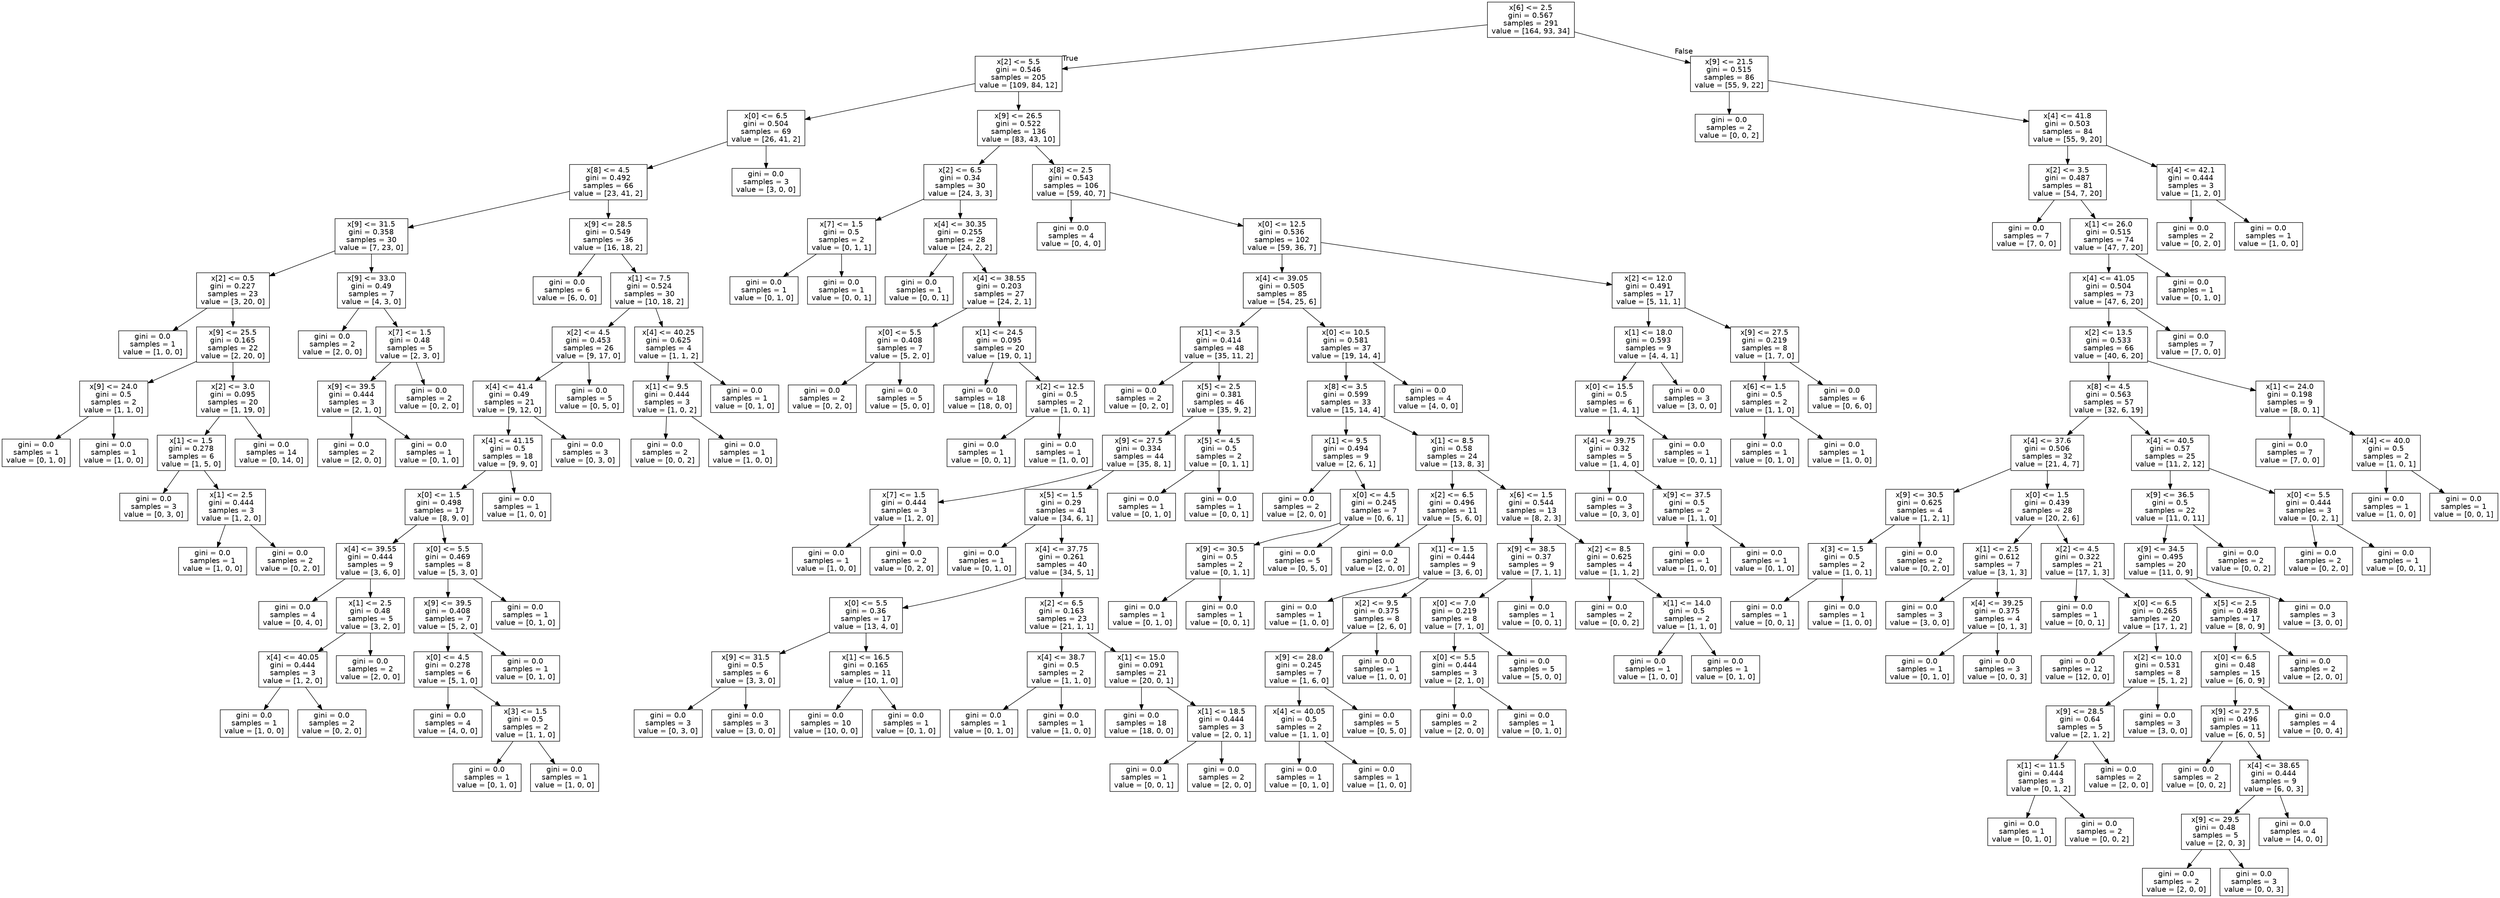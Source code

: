 digraph Tree {
node [shape=box, fontname="helvetica"] ;
edge [fontname="helvetica"] ;
0 [label="x[6] <= 2.5\ngini = 0.567\nsamples = 291\nvalue = [164, 93, 34]"] ;
1 [label="x[2] <= 5.5\ngini = 0.546\nsamples = 205\nvalue = [109, 84, 12]"] ;
0 -> 1 [labeldistance=2.5, labelangle=45, headlabel="True"] ;
2 [label="x[0] <= 6.5\ngini = 0.504\nsamples = 69\nvalue = [26, 41, 2]"] ;
1 -> 2 ;
3 [label="x[8] <= 4.5\ngini = 0.492\nsamples = 66\nvalue = [23, 41, 2]"] ;
2 -> 3 ;
4 [label="x[9] <= 31.5\ngini = 0.358\nsamples = 30\nvalue = [7, 23, 0]"] ;
3 -> 4 ;
5 [label="x[2] <= 0.5\ngini = 0.227\nsamples = 23\nvalue = [3, 20, 0]"] ;
4 -> 5 ;
6 [label="gini = 0.0\nsamples = 1\nvalue = [1, 0, 0]"] ;
5 -> 6 ;
7 [label="x[9] <= 25.5\ngini = 0.165\nsamples = 22\nvalue = [2, 20, 0]"] ;
5 -> 7 ;
8 [label="x[9] <= 24.0\ngini = 0.5\nsamples = 2\nvalue = [1, 1, 0]"] ;
7 -> 8 ;
9 [label="gini = 0.0\nsamples = 1\nvalue = [0, 1, 0]"] ;
8 -> 9 ;
10 [label="gini = 0.0\nsamples = 1\nvalue = [1, 0, 0]"] ;
8 -> 10 ;
11 [label="x[2] <= 3.0\ngini = 0.095\nsamples = 20\nvalue = [1, 19, 0]"] ;
7 -> 11 ;
12 [label="x[1] <= 1.5\ngini = 0.278\nsamples = 6\nvalue = [1, 5, 0]"] ;
11 -> 12 ;
13 [label="gini = 0.0\nsamples = 3\nvalue = [0, 3, 0]"] ;
12 -> 13 ;
14 [label="x[1] <= 2.5\ngini = 0.444\nsamples = 3\nvalue = [1, 2, 0]"] ;
12 -> 14 ;
15 [label="gini = 0.0\nsamples = 1\nvalue = [1, 0, 0]"] ;
14 -> 15 ;
16 [label="gini = 0.0\nsamples = 2\nvalue = [0, 2, 0]"] ;
14 -> 16 ;
17 [label="gini = 0.0\nsamples = 14\nvalue = [0, 14, 0]"] ;
11 -> 17 ;
18 [label="x[9] <= 33.0\ngini = 0.49\nsamples = 7\nvalue = [4, 3, 0]"] ;
4 -> 18 ;
19 [label="gini = 0.0\nsamples = 2\nvalue = [2, 0, 0]"] ;
18 -> 19 ;
20 [label="x[7] <= 1.5\ngini = 0.48\nsamples = 5\nvalue = [2, 3, 0]"] ;
18 -> 20 ;
21 [label="x[9] <= 39.5\ngini = 0.444\nsamples = 3\nvalue = [2, 1, 0]"] ;
20 -> 21 ;
22 [label="gini = 0.0\nsamples = 2\nvalue = [2, 0, 0]"] ;
21 -> 22 ;
23 [label="gini = 0.0\nsamples = 1\nvalue = [0, 1, 0]"] ;
21 -> 23 ;
24 [label="gini = 0.0\nsamples = 2\nvalue = [0, 2, 0]"] ;
20 -> 24 ;
25 [label="x[9] <= 28.5\ngini = 0.549\nsamples = 36\nvalue = [16, 18, 2]"] ;
3 -> 25 ;
26 [label="gini = 0.0\nsamples = 6\nvalue = [6, 0, 0]"] ;
25 -> 26 ;
27 [label="x[1] <= 7.5\ngini = 0.524\nsamples = 30\nvalue = [10, 18, 2]"] ;
25 -> 27 ;
28 [label="x[2] <= 4.5\ngini = 0.453\nsamples = 26\nvalue = [9, 17, 0]"] ;
27 -> 28 ;
29 [label="x[4] <= 41.4\ngini = 0.49\nsamples = 21\nvalue = [9, 12, 0]"] ;
28 -> 29 ;
30 [label="x[4] <= 41.15\ngini = 0.5\nsamples = 18\nvalue = [9, 9, 0]"] ;
29 -> 30 ;
31 [label="x[0] <= 1.5\ngini = 0.498\nsamples = 17\nvalue = [8, 9, 0]"] ;
30 -> 31 ;
32 [label="x[4] <= 39.55\ngini = 0.444\nsamples = 9\nvalue = [3, 6, 0]"] ;
31 -> 32 ;
33 [label="gini = 0.0\nsamples = 4\nvalue = [0, 4, 0]"] ;
32 -> 33 ;
34 [label="x[1] <= 2.5\ngini = 0.48\nsamples = 5\nvalue = [3, 2, 0]"] ;
32 -> 34 ;
35 [label="x[4] <= 40.05\ngini = 0.444\nsamples = 3\nvalue = [1, 2, 0]"] ;
34 -> 35 ;
36 [label="gini = 0.0\nsamples = 1\nvalue = [1, 0, 0]"] ;
35 -> 36 ;
37 [label="gini = 0.0\nsamples = 2\nvalue = [0, 2, 0]"] ;
35 -> 37 ;
38 [label="gini = 0.0\nsamples = 2\nvalue = [2, 0, 0]"] ;
34 -> 38 ;
39 [label="x[0] <= 5.5\ngini = 0.469\nsamples = 8\nvalue = [5, 3, 0]"] ;
31 -> 39 ;
40 [label="x[9] <= 39.5\ngini = 0.408\nsamples = 7\nvalue = [5, 2, 0]"] ;
39 -> 40 ;
41 [label="x[0] <= 4.5\ngini = 0.278\nsamples = 6\nvalue = [5, 1, 0]"] ;
40 -> 41 ;
42 [label="gini = 0.0\nsamples = 4\nvalue = [4, 0, 0]"] ;
41 -> 42 ;
43 [label="x[3] <= 1.5\ngini = 0.5\nsamples = 2\nvalue = [1, 1, 0]"] ;
41 -> 43 ;
44 [label="gini = 0.0\nsamples = 1\nvalue = [0, 1, 0]"] ;
43 -> 44 ;
45 [label="gini = 0.0\nsamples = 1\nvalue = [1, 0, 0]"] ;
43 -> 45 ;
46 [label="gini = 0.0\nsamples = 1\nvalue = [0, 1, 0]"] ;
40 -> 46 ;
47 [label="gini = 0.0\nsamples = 1\nvalue = [0, 1, 0]"] ;
39 -> 47 ;
48 [label="gini = 0.0\nsamples = 1\nvalue = [1, 0, 0]"] ;
30 -> 48 ;
49 [label="gini = 0.0\nsamples = 3\nvalue = [0, 3, 0]"] ;
29 -> 49 ;
50 [label="gini = 0.0\nsamples = 5\nvalue = [0, 5, 0]"] ;
28 -> 50 ;
51 [label="x[4] <= 40.25\ngini = 0.625\nsamples = 4\nvalue = [1, 1, 2]"] ;
27 -> 51 ;
52 [label="x[1] <= 9.5\ngini = 0.444\nsamples = 3\nvalue = [1, 0, 2]"] ;
51 -> 52 ;
53 [label="gini = 0.0\nsamples = 2\nvalue = [0, 0, 2]"] ;
52 -> 53 ;
54 [label="gini = 0.0\nsamples = 1\nvalue = [1, 0, 0]"] ;
52 -> 54 ;
55 [label="gini = 0.0\nsamples = 1\nvalue = [0, 1, 0]"] ;
51 -> 55 ;
56 [label="gini = 0.0\nsamples = 3\nvalue = [3, 0, 0]"] ;
2 -> 56 ;
57 [label="x[9] <= 26.5\ngini = 0.522\nsamples = 136\nvalue = [83, 43, 10]"] ;
1 -> 57 ;
58 [label="x[2] <= 6.5\ngini = 0.34\nsamples = 30\nvalue = [24, 3, 3]"] ;
57 -> 58 ;
59 [label="x[7] <= 1.5\ngini = 0.5\nsamples = 2\nvalue = [0, 1, 1]"] ;
58 -> 59 ;
60 [label="gini = 0.0\nsamples = 1\nvalue = [0, 1, 0]"] ;
59 -> 60 ;
61 [label="gini = 0.0\nsamples = 1\nvalue = [0, 0, 1]"] ;
59 -> 61 ;
62 [label="x[4] <= 30.35\ngini = 0.255\nsamples = 28\nvalue = [24, 2, 2]"] ;
58 -> 62 ;
63 [label="gini = 0.0\nsamples = 1\nvalue = [0, 0, 1]"] ;
62 -> 63 ;
64 [label="x[4] <= 38.55\ngini = 0.203\nsamples = 27\nvalue = [24, 2, 1]"] ;
62 -> 64 ;
65 [label="x[0] <= 5.5\ngini = 0.408\nsamples = 7\nvalue = [5, 2, 0]"] ;
64 -> 65 ;
66 [label="gini = 0.0\nsamples = 2\nvalue = [0, 2, 0]"] ;
65 -> 66 ;
67 [label="gini = 0.0\nsamples = 5\nvalue = [5, 0, 0]"] ;
65 -> 67 ;
68 [label="x[1] <= 24.5\ngini = 0.095\nsamples = 20\nvalue = [19, 0, 1]"] ;
64 -> 68 ;
69 [label="gini = 0.0\nsamples = 18\nvalue = [18, 0, 0]"] ;
68 -> 69 ;
70 [label="x[2] <= 12.5\ngini = 0.5\nsamples = 2\nvalue = [1, 0, 1]"] ;
68 -> 70 ;
71 [label="gini = 0.0\nsamples = 1\nvalue = [0, 0, 1]"] ;
70 -> 71 ;
72 [label="gini = 0.0\nsamples = 1\nvalue = [1, 0, 0]"] ;
70 -> 72 ;
73 [label="x[8] <= 2.5\ngini = 0.543\nsamples = 106\nvalue = [59, 40, 7]"] ;
57 -> 73 ;
74 [label="gini = 0.0\nsamples = 4\nvalue = [0, 4, 0]"] ;
73 -> 74 ;
75 [label="x[0] <= 12.5\ngini = 0.536\nsamples = 102\nvalue = [59, 36, 7]"] ;
73 -> 75 ;
76 [label="x[4] <= 39.05\ngini = 0.505\nsamples = 85\nvalue = [54, 25, 6]"] ;
75 -> 76 ;
77 [label="x[1] <= 3.5\ngini = 0.414\nsamples = 48\nvalue = [35, 11, 2]"] ;
76 -> 77 ;
78 [label="gini = 0.0\nsamples = 2\nvalue = [0, 2, 0]"] ;
77 -> 78 ;
79 [label="x[5] <= 2.5\ngini = 0.381\nsamples = 46\nvalue = [35, 9, 2]"] ;
77 -> 79 ;
80 [label="x[9] <= 27.5\ngini = 0.334\nsamples = 44\nvalue = [35, 8, 1]"] ;
79 -> 80 ;
81 [label="x[7] <= 1.5\ngini = 0.444\nsamples = 3\nvalue = [1, 2, 0]"] ;
80 -> 81 ;
82 [label="gini = 0.0\nsamples = 1\nvalue = [1, 0, 0]"] ;
81 -> 82 ;
83 [label="gini = 0.0\nsamples = 2\nvalue = [0, 2, 0]"] ;
81 -> 83 ;
84 [label="x[5] <= 1.5\ngini = 0.29\nsamples = 41\nvalue = [34, 6, 1]"] ;
80 -> 84 ;
85 [label="gini = 0.0\nsamples = 1\nvalue = [0, 1, 0]"] ;
84 -> 85 ;
86 [label="x[4] <= 37.75\ngini = 0.261\nsamples = 40\nvalue = [34, 5, 1]"] ;
84 -> 86 ;
87 [label="x[0] <= 5.5\ngini = 0.36\nsamples = 17\nvalue = [13, 4, 0]"] ;
86 -> 87 ;
88 [label="x[9] <= 31.5\ngini = 0.5\nsamples = 6\nvalue = [3, 3, 0]"] ;
87 -> 88 ;
89 [label="gini = 0.0\nsamples = 3\nvalue = [0, 3, 0]"] ;
88 -> 89 ;
90 [label="gini = 0.0\nsamples = 3\nvalue = [3, 0, 0]"] ;
88 -> 90 ;
91 [label="x[1] <= 16.5\ngini = 0.165\nsamples = 11\nvalue = [10, 1, 0]"] ;
87 -> 91 ;
92 [label="gini = 0.0\nsamples = 10\nvalue = [10, 0, 0]"] ;
91 -> 92 ;
93 [label="gini = 0.0\nsamples = 1\nvalue = [0, 1, 0]"] ;
91 -> 93 ;
94 [label="x[2] <= 6.5\ngini = 0.163\nsamples = 23\nvalue = [21, 1, 1]"] ;
86 -> 94 ;
95 [label="x[4] <= 38.7\ngini = 0.5\nsamples = 2\nvalue = [1, 1, 0]"] ;
94 -> 95 ;
96 [label="gini = 0.0\nsamples = 1\nvalue = [0, 1, 0]"] ;
95 -> 96 ;
97 [label="gini = 0.0\nsamples = 1\nvalue = [1, 0, 0]"] ;
95 -> 97 ;
98 [label="x[1] <= 15.0\ngini = 0.091\nsamples = 21\nvalue = [20, 0, 1]"] ;
94 -> 98 ;
99 [label="gini = 0.0\nsamples = 18\nvalue = [18, 0, 0]"] ;
98 -> 99 ;
100 [label="x[1] <= 18.5\ngini = 0.444\nsamples = 3\nvalue = [2, 0, 1]"] ;
98 -> 100 ;
101 [label="gini = 0.0\nsamples = 1\nvalue = [0, 0, 1]"] ;
100 -> 101 ;
102 [label="gini = 0.0\nsamples = 2\nvalue = [2, 0, 0]"] ;
100 -> 102 ;
103 [label="x[5] <= 4.5\ngini = 0.5\nsamples = 2\nvalue = [0, 1, 1]"] ;
79 -> 103 ;
104 [label="gini = 0.0\nsamples = 1\nvalue = [0, 1, 0]"] ;
103 -> 104 ;
105 [label="gini = 0.0\nsamples = 1\nvalue = [0, 0, 1]"] ;
103 -> 105 ;
106 [label="x[0] <= 10.5\ngini = 0.581\nsamples = 37\nvalue = [19, 14, 4]"] ;
76 -> 106 ;
107 [label="x[8] <= 3.5\ngini = 0.599\nsamples = 33\nvalue = [15, 14, 4]"] ;
106 -> 107 ;
108 [label="x[1] <= 9.5\ngini = 0.494\nsamples = 9\nvalue = [2, 6, 1]"] ;
107 -> 108 ;
109 [label="gini = 0.0\nsamples = 2\nvalue = [2, 0, 0]"] ;
108 -> 109 ;
110 [label="x[0] <= 4.5\ngini = 0.245\nsamples = 7\nvalue = [0, 6, 1]"] ;
108 -> 110 ;
111 [label="x[9] <= 30.5\ngini = 0.5\nsamples = 2\nvalue = [0, 1, 1]"] ;
110 -> 111 ;
112 [label="gini = 0.0\nsamples = 1\nvalue = [0, 1, 0]"] ;
111 -> 112 ;
113 [label="gini = 0.0\nsamples = 1\nvalue = [0, 0, 1]"] ;
111 -> 113 ;
114 [label="gini = 0.0\nsamples = 5\nvalue = [0, 5, 0]"] ;
110 -> 114 ;
115 [label="x[1] <= 8.5\ngini = 0.58\nsamples = 24\nvalue = [13, 8, 3]"] ;
107 -> 115 ;
116 [label="x[2] <= 6.5\ngini = 0.496\nsamples = 11\nvalue = [5, 6, 0]"] ;
115 -> 116 ;
117 [label="gini = 0.0\nsamples = 2\nvalue = [2, 0, 0]"] ;
116 -> 117 ;
118 [label="x[1] <= 1.5\ngini = 0.444\nsamples = 9\nvalue = [3, 6, 0]"] ;
116 -> 118 ;
119 [label="gini = 0.0\nsamples = 1\nvalue = [1, 0, 0]"] ;
118 -> 119 ;
120 [label="x[2] <= 9.5\ngini = 0.375\nsamples = 8\nvalue = [2, 6, 0]"] ;
118 -> 120 ;
121 [label="x[9] <= 28.0\ngini = 0.245\nsamples = 7\nvalue = [1, 6, 0]"] ;
120 -> 121 ;
122 [label="x[4] <= 40.05\ngini = 0.5\nsamples = 2\nvalue = [1, 1, 0]"] ;
121 -> 122 ;
123 [label="gini = 0.0\nsamples = 1\nvalue = [0, 1, 0]"] ;
122 -> 123 ;
124 [label="gini = 0.0\nsamples = 1\nvalue = [1, 0, 0]"] ;
122 -> 124 ;
125 [label="gini = 0.0\nsamples = 5\nvalue = [0, 5, 0]"] ;
121 -> 125 ;
126 [label="gini = 0.0\nsamples = 1\nvalue = [1, 0, 0]"] ;
120 -> 126 ;
127 [label="x[6] <= 1.5\ngini = 0.544\nsamples = 13\nvalue = [8, 2, 3]"] ;
115 -> 127 ;
128 [label="x[9] <= 38.5\ngini = 0.37\nsamples = 9\nvalue = [7, 1, 1]"] ;
127 -> 128 ;
129 [label="x[0] <= 7.0\ngini = 0.219\nsamples = 8\nvalue = [7, 1, 0]"] ;
128 -> 129 ;
130 [label="x[0] <= 5.5\ngini = 0.444\nsamples = 3\nvalue = [2, 1, 0]"] ;
129 -> 130 ;
131 [label="gini = 0.0\nsamples = 2\nvalue = [2, 0, 0]"] ;
130 -> 131 ;
132 [label="gini = 0.0\nsamples = 1\nvalue = [0, 1, 0]"] ;
130 -> 132 ;
133 [label="gini = 0.0\nsamples = 5\nvalue = [5, 0, 0]"] ;
129 -> 133 ;
134 [label="gini = 0.0\nsamples = 1\nvalue = [0, 0, 1]"] ;
128 -> 134 ;
135 [label="x[2] <= 8.5\ngini = 0.625\nsamples = 4\nvalue = [1, 1, 2]"] ;
127 -> 135 ;
136 [label="gini = 0.0\nsamples = 2\nvalue = [0, 0, 2]"] ;
135 -> 136 ;
137 [label="x[1] <= 14.0\ngini = 0.5\nsamples = 2\nvalue = [1, 1, 0]"] ;
135 -> 137 ;
138 [label="gini = 0.0\nsamples = 1\nvalue = [1, 0, 0]"] ;
137 -> 138 ;
139 [label="gini = 0.0\nsamples = 1\nvalue = [0, 1, 0]"] ;
137 -> 139 ;
140 [label="gini = 0.0\nsamples = 4\nvalue = [4, 0, 0]"] ;
106 -> 140 ;
141 [label="x[2] <= 12.0\ngini = 0.491\nsamples = 17\nvalue = [5, 11, 1]"] ;
75 -> 141 ;
142 [label="x[1] <= 18.0\ngini = 0.593\nsamples = 9\nvalue = [4, 4, 1]"] ;
141 -> 142 ;
143 [label="x[0] <= 15.5\ngini = 0.5\nsamples = 6\nvalue = [1, 4, 1]"] ;
142 -> 143 ;
144 [label="x[4] <= 39.75\ngini = 0.32\nsamples = 5\nvalue = [1, 4, 0]"] ;
143 -> 144 ;
145 [label="gini = 0.0\nsamples = 3\nvalue = [0, 3, 0]"] ;
144 -> 145 ;
146 [label="x[9] <= 37.5\ngini = 0.5\nsamples = 2\nvalue = [1, 1, 0]"] ;
144 -> 146 ;
147 [label="gini = 0.0\nsamples = 1\nvalue = [1, 0, 0]"] ;
146 -> 147 ;
148 [label="gini = 0.0\nsamples = 1\nvalue = [0, 1, 0]"] ;
146 -> 148 ;
149 [label="gini = 0.0\nsamples = 1\nvalue = [0, 0, 1]"] ;
143 -> 149 ;
150 [label="gini = 0.0\nsamples = 3\nvalue = [3, 0, 0]"] ;
142 -> 150 ;
151 [label="x[9] <= 27.5\ngini = 0.219\nsamples = 8\nvalue = [1, 7, 0]"] ;
141 -> 151 ;
152 [label="x[6] <= 1.5\ngini = 0.5\nsamples = 2\nvalue = [1, 1, 0]"] ;
151 -> 152 ;
153 [label="gini = 0.0\nsamples = 1\nvalue = [0, 1, 0]"] ;
152 -> 153 ;
154 [label="gini = 0.0\nsamples = 1\nvalue = [1, 0, 0]"] ;
152 -> 154 ;
155 [label="gini = 0.0\nsamples = 6\nvalue = [0, 6, 0]"] ;
151 -> 155 ;
156 [label="x[9] <= 21.5\ngini = 0.515\nsamples = 86\nvalue = [55, 9, 22]"] ;
0 -> 156 [labeldistance=2.5, labelangle=-45, headlabel="False"] ;
157 [label="gini = 0.0\nsamples = 2\nvalue = [0, 0, 2]"] ;
156 -> 157 ;
158 [label="x[4] <= 41.8\ngini = 0.503\nsamples = 84\nvalue = [55, 9, 20]"] ;
156 -> 158 ;
159 [label="x[2] <= 3.5\ngini = 0.487\nsamples = 81\nvalue = [54, 7, 20]"] ;
158 -> 159 ;
160 [label="gini = 0.0\nsamples = 7\nvalue = [7, 0, 0]"] ;
159 -> 160 ;
161 [label="x[1] <= 26.0\ngini = 0.515\nsamples = 74\nvalue = [47, 7, 20]"] ;
159 -> 161 ;
162 [label="x[4] <= 41.05\ngini = 0.504\nsamples = 73\nvalue = [47, 6, 20]"] ;
161 -> 162 ;
163 [label="x[2] <= 13.5\ngini = 0.533\nsamples = 66\nvalue = [40, 6, 20]"] ;
162 -> 163 ;
164 [label="x[8] <= 4.5\ngini = 0.563\nsamples = 57\nvalue = [32, 6, 19]"] ;
163 -> 164 ;
165 [label="x[4] <= 37.6\ngini = 0.506\nsamples = 32\nvalue = [21, 4, 7]"] ;
164 -> 165 ;
166 [label="x[9] <= 30.5\ngini = 0.625\nsamples = 4\nvalue = [1, 2, 1]"] ;
165 -> 166 ;
167 [label="x[3] <= 1.5\ngini = 0.5\nsamples = 2\nvalue = [1, 0, 1]"] ;
166 -> 167 ;
168 [label="gini = 0.0\nsamples = 1\nvalue = [0, 0, 1]"] ;
167 -> 168 ;
169 [label="gini = 0.0\nsamples = 1\nvalue = [1, 0, 0]"] ;
167 -> 169 ;
170 [label="gini = 0.0\nsamples = 2\nvalue = [0, 2, 0]"] ;
166 -> 170 ;
171 [label="x[0] <= 1.5\ngini = 0.439\nsamples = 28\nvalue = [20, 2, 6]"] ;
165 -> 171 ;
172 [label="x[1] <= 2.5\ngini = 0.612\nsamples = 7\nvalue = [3, 1, 3]"] ;
171 -> 172 ;
173 [label="gini = 0.0\nsamples = 3\nvalue = [3, 0, 0]"] ;
172 -> 173 ;
174 [label="x[4] <= 39.25\ngini = 0.375\nsamples = 4\nvalue = [0, 1, 3]"] ;
172 -> 174 ;
175 [label="gini = 0.0\nsamples = 1\nvalue = [0, 1, 0]"] ;
174 -> 175 ;
176 [label="gini = 0.0\nsamples = 3\nvalue = [0, 0, 3]"] ;
174 -> 176 ;
177 [label="x[2] <= 4.5\ngini = 0.322\nsamples = 21\nvalue = [17, 1, 3]"] ;
171 -> 177 ;
178 [label="gini = 0.0\nsamples = 1\nvalue = [0, 0, 1]"] ;
177 -> 178 ;
179 [label="x[0] <= 6.5\ngini = 0.265\nsamples = 20\nvalue = [17, 1, 2]"] ;
177 -> 179 ;
180 [label="gini = 0.0\nsamples = 12\nvalue = [12, 0, 0]"] ;
179 -> 180 ;
181 [label="x[2] <= 10.0\ngini = 0.531\nsamples = 8\nvalue = [5, 1, 2]"] ;
179 -> 181 ;
182 [label="x[9] <= 28.5\ngini = 0.64\nsamples = 5\nvalue = [2, 1, 2]"] ;
181 -> 182 ;
183 [label="x[1] <= 11.5\ngini = 0.444\nsamples = 3\nvalue = [0, 1, 2]"] ;
182 -> 183 ;
184 [label="gini = 0.0\nsamples = 1\nvalue = [0, 1, 0]"] ;
183 -> 184 ;
185 [label="gini = 0.0\nsamples = 2\nvalue = [0, 0, 2]"] ;
183 -> 185 ;
186 [label="gini = 0.0\nsamples = 2\nvalue = [2, 0, 0]"] ;
182 -> 186 ;
187 [label="gini = 0.0\nsamples = 3\nvalue = [3, 0, 0]"] ;
181 -> 187 ;
188 [label="x[4] <= 40.5\ngini = 0.57\nsamples = 25\nvalue = [11, 2, 12]"] ;
164 -> 188 ;
189 [label="x[9] <= 36.5\ngini = 0.5\nsamples = 22\nvalue = [11, 0, 11]"] ;
188 -> 189 ;
190 [label="x[9] <= 34.5\ngini = 0.495\nsamples = 20\nvalue = [11, 0, 9]"] ;
189 -> 190 ;
191 [label="x[5] <= 2.5\ngini = 0.498\nsamples = 17\nvalue = [8, 0, 9]"] ;
190 -> 191 ;
192 [label="x[0] <= 6.5\ngini = 0.48\nsamples = 15\nvalue = [6, 0, 9]"] ;
191 -> 192 ;
193 [label="x[9] <= 27.5\ngini = 0.496\nsamples = 11\nvalue = [6, 0, 5]"] ;
192 -> 193 ;
194 [label="gini = 0.0\nsamples = 2\nvalue = [0, 0, 2]"] ;
193 -> 194 ;
195 [label="x[4] <= 38.65\ngini = 0.444\nsamples = 9\nvalue = [6, 0, 3]"] ;
193 -> 195 ;
196 [label="x[9] <= 29.5\ngini = 0.48\nsamples = 5\nvalue = [2, 0, 3]"] ;
195 -> 196 ;
197 [label="gini = 0.0\nsamples = 2\nvalue = [2, 0, 0]"] ;
196 -> 197 ;
198 [label="gini = 0.0\nsamples = 3\nvalue = [0, 0, 3]"] ;
196 -> 198 ;
199 [label="gini = 0.0\nsamples = 4\nvalue = [4, 0, 0]"] ;
195 -> 199 ;
200 [label="gini = 0.0\nsamples = 4\nvalue = [0, 0, 4]"] ;
192 -> 200 ;
201 [label="gini = 0.0\nsamples = 2\nvalue = [2, 0, 0]"] ;
191 -> 201 ;
202 [label="gini = 0.0\nsamples = 3\nvalue = [3, 0, 0]"] ;
190 -> 202 ;
203 [label="gini = 0.0\nsamples = 2\nvalue = [0, 0, 2]"] ;
189 -> 203 ;
204 [label="x[0] <= 5.5\ngini = 0.444\nsamples = 3\nvalue = [0, 2, 1]"] ;
188 -> 204 ;
205 [label="gini = 0.0\nsamples = 2\nvalue = [0, 2, 0]"] ;
204 -> 205 ;
206 [label="gini = 0.0\nsamples = 1\nvalue = [0, 0, 1]"] ;
204 -> 206 ;
207 [label="x[1] <= 24.0\ngini = 0.198\nsamples = 9\nvalue = [8, 0, 1]"] ;
163 -> 207 ;
208 [label="gini = 0.0\nsamples = 7\nvalue = [7, 0, 0]"] ;
207 -> 208 ;
209 [label="x[4] <= 40.0\ngini = 0.5\nsamples = 2\nvalue = [1, 0, 1]"] ;
207 -> 209 ;
210 [label="gini = 0.0\nsamples = 1\nvalue = [1, 0, 0]"] ;
209 -> 210 ;
211 [label="gini = 0.0\nsamples = 1\nvalue = [0, 0, 1]"] ;
209 -> 211 ;
212 [label="gini = 0.0\nsamples = 7\nvalue = [7, 0, 0]"] ;
162 -> 212 ;
213 [label="gini = 0.0\nsamples = 1\nvalue = [0, 1, 0]"] ;
161 -> 213 ;
214 [label="x[4] <= 42.1\ngini = 0.444\nsamples = 3\nvalue = [1, 2, 0]"] ;
158 -> 214 ;
215 [label="gini = 0.0\nsamples = 2\nvalue = [0, 2, 0]"] ;
214 -> 215 ;
216 [label="gini = 0.0\nsamples = 1\nvalue = [1, 0, 0]"] ;
214 -> 216 ;
}